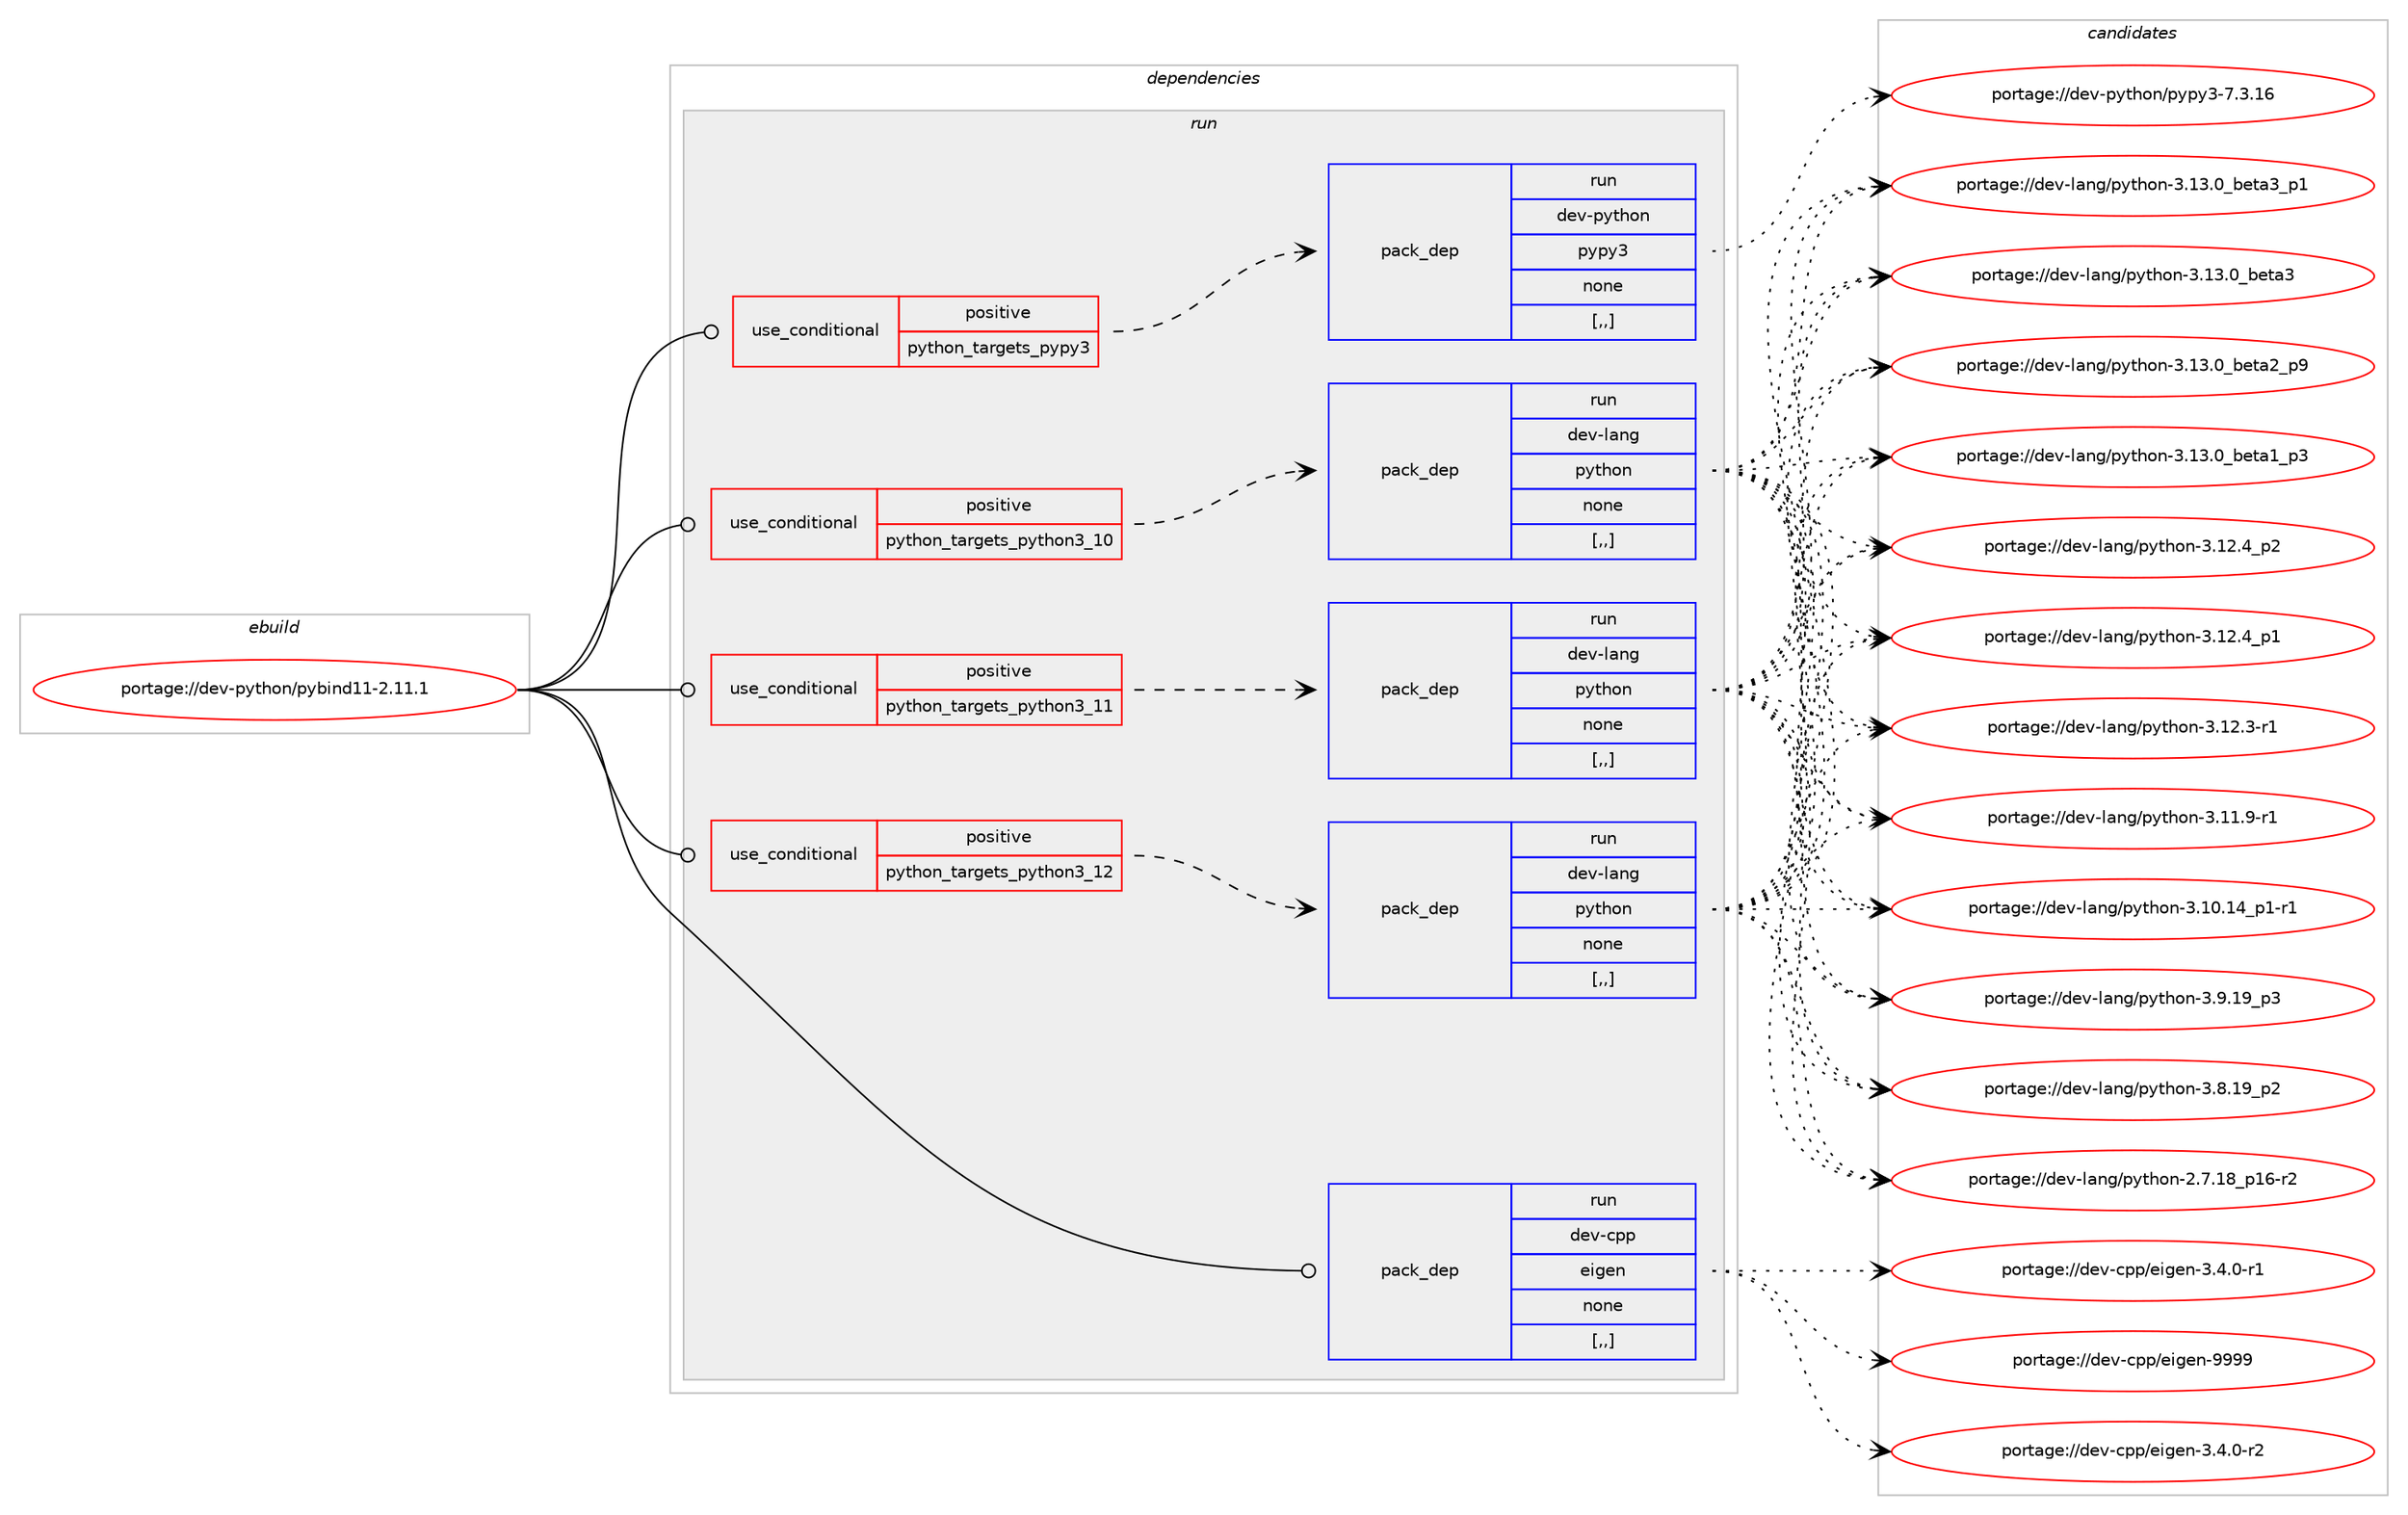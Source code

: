 digraph prolog {

# *************
# Graph options
# *************

newrank=true;
concentrate=true;
compound=true;
graph [rankdir=LR,fontname=Helvetica,fontsize=10,ranksep=1.5];#, ranksep=2.5, nodesep=0.2];
edge  [arrowhead=vee];
node  [fontname=Helvetica,fontsize=10];

# **********
# The ebuild
# **********

subgraph cluster_leftcol {
color=gray;
rank=same;
label=<<i>ebuild</i>>;
id [label="portage://dev-python/pybind11-2.11.1", color=red, width=4, href="../dev-python/pybind11-2.11.1.svg"];
}

# ****************
# The dependencies
# ****************

subgraph cluster_midcol {
color=gray;
label=<<i>dependencies</i>>;
subgraph cluster_compile {
fillcolor="#eeeeee";
style=filled;
label=<<i>compile</i>>;
}
subgraph cluster_compileandrun {
fillcolor="#eeeeee";
style=filled;
label=<<i>compile and run</i>>;
}
subgraph cluster_run {
fillcolor="#eeeeee";
style=filled;
label=<<i>run</i>>;
subgraph cond36235 {
dependency154756 [label=<<TABLE BORDER="0" CELLBORDER="1" CELLSPACING="0" CELLPADDING="4"><TR><TD ROWSPAN="3" CELLPADDING="10">use_conditional</TD></TR><TR><TD>positive</TD></TR><TR><TD>python_targets_pypy3</TD></TR></TABLE>>, shape=none, color=red];
subgraph pack117284 {
dependency154757 [label=<<TABLE BORDER="0" CELLBORDER="1" CELLSPACING="0" CELLPADDING="4" WIDTH="220"><TR><TD ROWSPAN="6" CELLPADDING="30">pack_dep</TD></TR><TR><TD WIDTH="110">run</TD></TR><TR><TD>dev-python</TD></TR><TR><TD>pypy3</TD></TR><TR><TD>none</TD></TR><TR><TD>[,,]</TD></TR></TABLE>>, shape=none, color=blue];
}
dependency154756:e -> dependency154757:w [weight=20,style="dashed",arrowhead="vee"];
}
id:e -> dependency154756:w [weight=20,style="solid",arrowhead="odot"];
subgraph cond36236 {
dependency154758 [label=<<TABLE BORDER="0" CELLBORDER="1" CELLSPACING="0" CELLPADDING="4"><TR><TD ROWSPAN="3" CELLPADDING="10">use_conditional</TD></TR><TR><TD>positive</TD></TR><TR><TD>python_targets_python3_10</TD></TR></TABLE>>, shape=none, color=red];
subgraph pack117285 {
dependency154759 [label=<<TABLE BORDER="0" CELLBORDER="1" CELLSPACING="0" CELLPADDING="4" WIDTH="220"><TR><TD ROWSPAN="6" CELLPADDING="30">pack_dep</TD></TR><TR><TD WIDTH="110">run</TD></TR><TR><TD>dev-lang</TD></TR><TR><TD>python</TD></TR><TR><TD>none</TD></TR><TR><TD>[,,]</TD></TR></TABLE>>, shape=none, color=blue];
}
dependency154758:e -> dependency154759:w [weight=20,style="dashed",arrowhead="vee"];
}
id:e -> dependency154758:w [weight=20,style="solid",arrowhead="odot"];
subgraph cond36237 {
dependency154760 [label=<<TABLE BORDER="0" CELLBORDER="1" CELLSPACING="0" CELLPADDING="4"><TR><TD ROWSPAN="3" CELLPADDING="10">use_conditional</TD></TR><TR><TD>positive</TD></TR><TR><TD>python_targets_python3_11</TD></TR></TABLE>>, shape=none, color=red];
subgraph pack117286 {
dependency154761 [label=<<TABLE BORDER="0" CELLBORDER="1" CELLSPACING="0" CELLPADDING="4" WIDTH="220"><TR><TD ROWSPAN="6" CELLPADDING="30">pack_dep</TD></TR><TR><TD WIDTH="110">run</TD></TR><TR><TD>dev-lang</TD></TR><TR><TD>python</TD></TR><TR><TD>none</TD></TR><TR><TD>[,,]</TD></TR></TABLE>>, shape=none, color=blue];
}
dependency154760:e -> dependency154761:w [weight=20,style="dashed",arrowhead="vee"];
}
id:e -> dependency154760:w [weight=20,style="solid",arrowhead="odot"];
subgraph cond36238 {
dependency154762 [label=<<TABLE BORDER="0" CELLBORDER="1" CELLSPACING="0" CELLPADDING="4"><TR><TD ROWSPAN="3" CELLPADDING="10">use_conditional</TD></TR><TR><TD>positive</TD></TR><TR><TD>python_targets_python3_12</TD></TR></TABLE>>, shape=none, color=red];
subgraph pack117287 {
dependency154763 [label=<<TABLE BORDER="0" CELLBORDER="1" CELLSPACING="0" CELLPADDING="4" WIDTH="220"><TR><TD ROWSPAN="6" CELLPADDING="30">pack_dep</TD></TR><TR><TD WIDTH="110">run</TD></TR><TR><TD>dev-lang</TD></TR><TR><TD>python</TD></TR><TR><TD>none</TD></TR><TR><TD>[,,]</TD></TR></TABLE>>, shape=none, color=blue];
}
dependency154762:e -> dependency154763:w [weight=20,style="dashed",arrowhead="vee"];
}
id:e -> dependency154762:w [weight=20,style="solid",arrowhead="odot"];
subgraph pack117288 {
dependency154764 [label=<<TABLE BORDER="0" CELLBORDER="1" CELLSPACING="0" CELLPADDING="4" WIDTH="220"><TR><TD ROWSPAN="6" CELLPADDING="30">pack_dep</TD></TR><TR><TD WIDTH="110">run</TD></TR><TR><TD>dev-cpp</TD></TR><TR><TD>eigen</TD></TR><TR><TD>none</TD></TR><TR><TD>[,,]</TD></TR></TABLE>>, shape=none, color=blue];
}
id:e -> dependency154764:w [weight=20,style="solid",arrowhead="odot"];
}
}

# **************
# The candidates
# **************

subgraph cluster_choices {
rank=same;
color=gray;
label=<<i>candidates</i>>;

subgraph choice117284 {
color=black;
nodesep=1;
choice10010111845112121116104111110471121211121215145554651464954 [label="portage://dev-python/pypy3-7.3.16", color=red, width=4,href="../dev-python/pypy3-7.3.16.svg"];
dependency154757:e -> choice10010111845112121116104111110471121211121215145554651464954:w [style=dotted,weight="100"];
}
subgraph choice117285 {
color=black;
nodesep=1;
choice10010111845108971101034711212111610411111045514649514648959810111697519511249 [label="portage://dev-lang/python-3.13.0_beta3_p1", color=red, width=4,href="../dev-lang/python-3.13.0_beta3_p1.svg"];
choice1001011184510897110103471121211161041111104551464951464895981011169751 [label="portage://dev-lang/python-3.13.0_beta3", color=red, width=4,href="../dev-lang/python-3.13.0_beta3.svg"];
choice10010111845108971101034711212111610411111045514649514648959810111697509511257 [label="portage://dev-lang/python-3.13.0_beta2_p9", color=red, width=4,href="../dev-lang/python-3.13.0_beta2_p9.svg"];
choice10010111845108971101034711212111610411111045514649514648959810111697499511251 [label="portage://dev-lang/python-3.13.0_beta1_p3", color=red, width=4,href="../dev-lang/python-3.13.0_beta1_p3.svg"];
choice100101118451089711010347112121116104111110455146495046529511250 [label="portage://dev-lang/python-3.12.4_p2", color=red, width=4,href="../dev-lang/python-3.12.4_p2.svg"];
choice100101118451089711010347112121116104111110455146495046529511249 [label="portage://dev-lang/python-3.12.4_p1", color=red, width=4,href="../dev-lang/python-3.12.4_p1.svg"];
choice100101118451089711010347112121116104111110455146495046514511449 [label="portage://dev-lang/python-3.12.3-r1", color=red, width=4,href="../dev-lang/python-3.12.3-r1.svg"];
choice100101118451089711010347112121116104111110455146494946574511449 [label="portage://dev-lang/python-3.11.9-r1", color=red, width=4,href="../dev-lang/python-3.11.9-r1.svg"];
choice100101118451089711010347112121116104111110455146494846495295112494511449 [label="portage://dev-lang/python-3.10.14_p1-r1", color=red, width=4,href="../dev-lang/python-3.10.14_p1-r1.svg"];
choice100101118451089711010347112121116104111110455146574649579511251 [label="portage://dev-lang/python-3.9.19_p3", color=red, width=4,href="../dev-lang/python-3.9.19_p3.svg"];
choice100101118451089711010347112121116104111110455146564649579511250 [label="portage://dev-lang/python-3.8.19_p2", color=red, width=4,href="../dev-lang/python-3.8.19_p2.svg"];
choice100101118451089711010347112121116104111110455046554649569511249544511450 [label="portage://dev-lang/python-2.7.18_p16-r2", color=red, width=4,href="../dev-lang/python-2.7.18_p16-r2.svg"];
dependency154759:e -> choice10010111845108971101034711212111610411111045514649514648959810111697519511249:w [style=dotted,weight="100"];
dependency154759:e -> choice1001011184510897110103471121211161041111104551464951464895981011169751:w [style=dotted,weight="100"];
dependency154759:e -> choice10010111845108971101034711212111610411111045514649514648959810111697509511257:w [style=dotted,weight="100"];
dependency154759:e -> choice10010111845108971101034711212111610411111045514649514648959810111697499511251:w [style=dotted,weight="100"];
dependency154759:e -> choice100101118451089711010347112121116104111110455146495046529511250:w [style=dotted,weight="100"];
dependency154759:e -> choice100101118451089711010347112121116104111110455146495046529511249:w [style=dotted,weight="100"];
dependency154759:e -> choice100101118451089711010347112121116104111110455146495046514511449:w [style=dotted,weight="100"];
dependency154759:e -> choice100101118451089711010347112121116104111110455146494946574511449:w [style=dotted,weight="100"];
dependency154759:e -> choice100101118451089711010347112121116104111110455146494846495295112494511449:w [style=dotted,weight="100"];
dependency154759:e -> choice100101118451089711010347112121116104111110455146574649579511251:w [style=dotted,weight="100"];
dependency154759:e -> choice100101118451089711010347112121116104111110455146564649579511250:w [style=dotted,weight="100"];
dependency154759:e -> choice100101118451089711010347112121116104111110455046554649569511249544511450:w [style=dotted,weight="100"];
}
subgraph choice117286 {
color=black;
nodesep=1;
choice10010111845108971101034711212111610411111045514649514648959810111697519511249 [label="portage://dev-lang/python-3.13.0_beta3_p1", color=red, width=4,href="../dev-lang/python-3.13.0_beta3_p1.svg"];
choice1001011184510897110103471121211161041111104551464951464895981011169751 [label="portage://dev-lang/python-3.13.0_beta3", color=red, width=4,href="../dev-lang/python-3.13.0_beta3.svg"];
choice10010111845108971101034711212111610411111045514649514648959810111697509511257 [label="portage://dev-lang/python-3.13.0_beta2_p9", color=red, width=4,href="../dev-lang/python-3.13.0_beta2_p9.svg"];
choice10010111845108971101034711212111610411111045514649514648959810111697499511251 [label="portage://dev-lang/python-3.13.0_beta1_p3", color=red, width=4,href="../dev-lang/python-3.13.0_beta1_p3.svg"];
choice100101118451089711010347112121116104111110455146495046529511250 [label="portage://dev-lang/python-3.12.4_p2", color=red, width=4,href="../dev-lang/python-3.12.4_p2.svg"];
choice100101118451089711010347112121116104111110455146495046529511249 [label="portage://dev-lang/python-3.12.4_p1", color=red, width=4,href="../dev-lang/python-3.12.4_p1.svg"];
choice100101118451089711010347112121116104111110455146495046514511449 [label="portage://dev-lang/python-3.12.3-r1", color=red, width=4,href="../dev-lang/python-3.12.3-r1.svg"];
choice100101118451089711010347112121116104111110455146494946574511449 [label="portage://dev-lang/python-3.11.9-r1", color=red, width=4,href="../dev-lang/python-3.11.9-r1.svg"];
choice100101118451089711010347112121116104111110455146494846495295112494511449 [label="portage://dev-lang/python-3.10.14_p1-r1", color=red, width=4,href="../dev-lang/python-3.10.14_p1-r1.svg"];
choice100101118451089711010347112121116104111110455146574649579511251 [label="portage://dev-lang/python-3.9.19_p3", color=red, width=4,href="../dev-lang/python-3.9.19_p3.svg"];
choice100101118451089711010347112121116104111110455146564649579511250 [label="portage://dev-lang/python-3.8.19_p2", color=red, width=4,href="../dev-lang/python-3.8.19_p2.svg"];
choice100101118451089711010347112121116104111110455046554649569511249544511450 [label="portage://dev-lang/python-2.7.18_p16-r2", color=red, width=4,href="../dev-lang/python-2.7.18_p16-r2.svg"];
dependency154761:e -> choice10010111845108971101034711212111610411111045514649514648959810111697519511249:w [style=dotted,weight="100"];
dependency154761:e -> choice1001011184510897110103471121211161041111104551464951464895981011169751:w [style=dotted,weight="100"];
dependency154761:e -> choice10010111845108971101034711212111610411111045514649514648959810111697509511257:w [style=dotted,weight="100"];
dependency154761:e -> choice10010111845108971101034711212111610411111045514649514648959810111697499511251:w [style=dotted,weight="100"];
dependency154761:e -> choice100101118451089711010347112121116104111110455146495046529511250:w [style=dotted,weight="100"];
dependency154761:e -> choice100101118451089711010347112121116104111110455146495046529511249:w [style=dotted,weight="100"];
dependency154761:e -> choice100101118451089711010347112121116104111110455146495046514511449:w [style=dotted,weight="100"];
dependency154761:e -> choice100101118451089711010347112121116104111110455146494946574511449:w [style=dotted,weight="100"];
dependency154761:e -> choice100101118451089711010347112121116104111110455146494846495295112494511449:w [style=dotted,weight="100"];
dependency154761:e -> choice100101118451089711010347112121116104111110455146574649579511251:w [style=dotted,weight="100"];
dependency154761:e -> choice100101118451089711010347112121116104111110455146564649579511250:w [style=dotted,weight="100"];
dependency154761:e -> choice100101118451089711010347112121116104111110455046554649569511249544511450:w [style=dotted,weight="100"];
}
subgraph choice117287 {
color=black;
nodesep=1;
choice10010111845108971101034711212111610411111045514649514648959810111697519511249 [label="portage://dev-lang/python-3.13.0_beta3_p1", color=red, width=4,href="../dev-lang/python-3.13.0_beta3_p1.svg"];
choice1001011184510897110103471121211161041111104551464951464895981011169751 [label="portage://dev-lang/python-3.13.0_beta3", color=red, width=4,href="../dev-lang/python-3.13.0_beta3.svg"];
choice10010111845108971101034711212111610411111045514649514648959810111697509511257 [label="portage://dev-lang/python-3.13.0_beta2_p9", color=red, width=4,href="../dev-lang/python-3.13.0_beta2_p9.svg"];
choice10010111845108971101034711212111610411111045514649514648959810111697499511251 [label="portage://dev-lang/python-3.13.0_beta1_p3", color=red, width=4,href="../dev-lang/python-3.13.0_beta1_p3.svg"];
choice100101118451089711010347112121116104111110455146495046529511250 [label="portage://dev-lang/python-3.12.4_p2", color=red, width=4,href="../dev-lang/python-3.12.4_p2.svg"];
choice100101118451089711010347112121116104111110455146495046529511249 [label="portage://dev-lang/python-3.12.4_p1", color=red, width=4,href="../dev-lang/python-3.12.4_p1.svg"];
choice100101118451089711010347112121116104111110455146495046514511449 [label="portage://dev-lang/python-3.12.3-r1", color=red, width=4,href="../dev-lang/python-3.12.3-r1.svg"];
choice100101118451089711010347112121116104111110455146494946574511449 [label="portage://dev-lang/python-3.11.9-r1", color=red, width=4,href="../dev-lang/python-3.11.9-r1.svg"];
choice100101118451089711010347112121116104111110455146494846495295112494511449 [label="portage://dev-lang/python-3.10.14_p1-r1", color=red, width=4,href="../dev-lang/python-3.10.14_p1-r1.svg"];
choice100101118451089711010347112121116104111110455146574649579511251 [label="portage://dev-lang/python-3.9.19_p3", color=red, width=4,href="../dev-lang/python-3.9.19_p3.svg"];
choice100101118451089711010347112121116104111110455146564649579511250 [label="portage://dev-lang/python-3.8.19_p2", color=red, width=4,href="../dev-lang/python-3.8.19_p2.svg"];
choice100101118451089711010347112121116104111110455046554649569511249544511450 [label="portage://dev-lang/python-2.7.18_p16-r2", color=red, width=4,href="../dev-lang/python-2.7.18_p16-r2.svg"];
dependency154763:e -> choice10010111845108971101034711212111610411111045514649514648959810111697519511249:w [style=dotted,weight="100"];
dependency154763:e -> choice1001011184510897110103471121211161041111104551464951464895981011169751:w [style=dotted,weight="100"];
dependency154763:e -> choice10010111845108971101034711212111610411111045514649514648959810111697509511257:w [style=dotted,weight="100"];
dependency154763:e -> choice10010111845108971101034711212111610411111045514649514648959810111697499511251:w [style=dotted,weight="100"];
dependency154763:e -> choice100101118451089711010347112121116104111110455146495046529511250:w [style=dotted,weight="100"];
dependency154763:e -> choice100101118451089711010347112121116104111110455146495046529511249:w [style=dotted,weight="100"];
dependency154763:e -> choice100101118451089711010347112121116104111110455146495046514511449:w [style=dotted,weight="100"];
dependency154763:e -> choice100101118451089711010347112121116104111110455146494946574511449:w [style=dotted,weight="100"];
dependency154763:e -> choice100101118451089711010347112121116104111110455146494846495295112494511449:w [style=dotted,weight="100"];
dependency154763:e -> choice100101118451089711010347112121116104111110455146574649579511251:w [style=dotted,weight="100"];
dependency154763:e -> choice100101118451089711010347112121116104111110455146564649579511250:w [style=dotted,weight="100"];
dependency154763:e -> choice100101118451089711010347112121116104111110455046554649569511249544511450:w [style=dotted,weight="100"];
}
subgraph choice117288 {
color=black;
nodesep=1;
choice1001011184599112112471011051031011104557575757 [label="portage://dev-cpp/eigen-9999", color=red, width=4,href="../dev-cpp/eigen-9999.svg"];
choice1001011184599112112471011051031011104551465246484511450 [label="portage://dev-cpp/eigen-3.4.0-r2", color=red, width=4,href="../dev-cpp/eigen-3.4.0-r2.svg"];
choice1001011184599112112471011051031011104551465246484511449 [label="portage://dev-cpp/eigen-3.4.0-r1", color=red, width=4,href="../dev-cpp/eigen-3.4.0-r1.svg"];
dependency154764:e -> choice1001011184599112112471011051031011104557575757:w [style=dotted,weight="100"];
dependency154764:e -> choice1001011184599112112471011051031011104551465246484511450:w [style=dotted,weight="100"];
dependency154764:e -> choice1001011184599112112471011051031011104551465246484511449:w [style=dotted,weight="100"];
}
}

}
